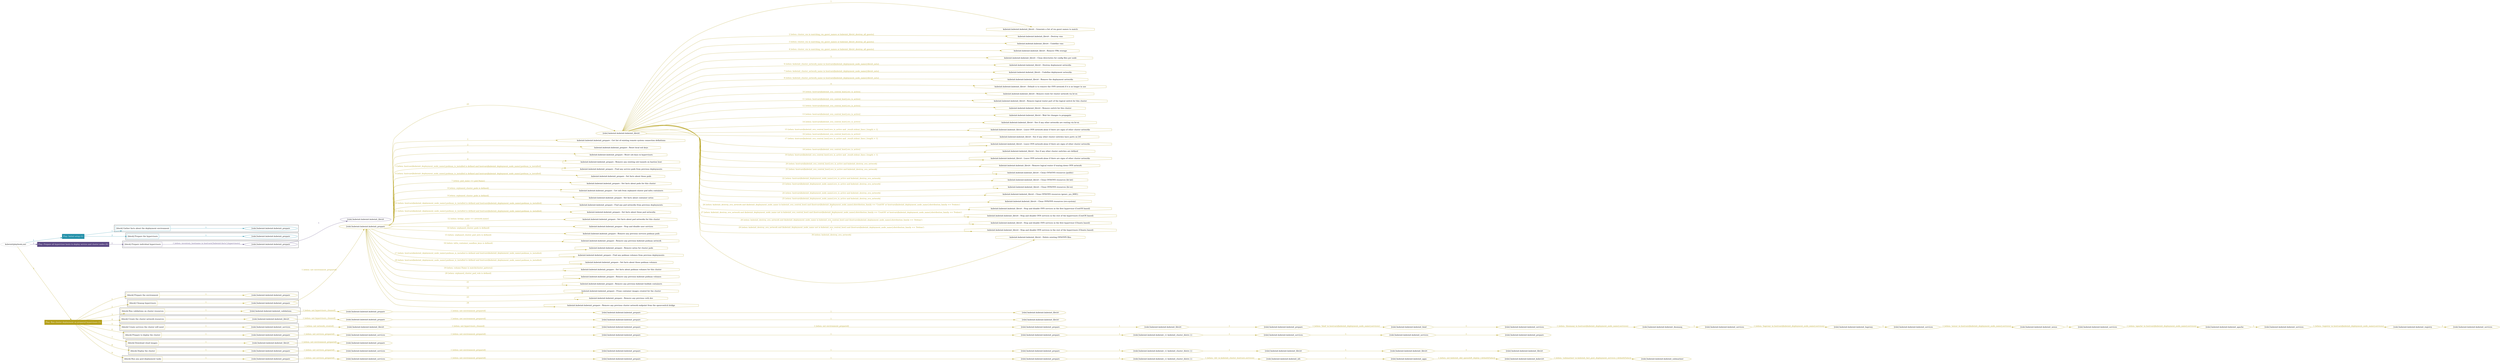 digraph {
	graph [concentrate=true ordering=in rankdir=LR ratio=fill]
	edge [esep=5 sep=10]
	"kubeinit/playbook.yml" [id=root_node style=dotted]
	play_d68db61a [label="Play: Initial setup (1)" color="#2390a9" fontcolor="#ffffff" id=play_d68db61a shape=box style=filled tooltip=localhost]
	"kubeinit/playbook.yml" -> play_d68db61a [label="1 " color="#2390a9" fontcolor="#2390a9" id=edge_2e336acb labeltooltip="1 " tooltip="1 "]
	subgraph "kubeinit.kubeinit.kubeinit_prepare" {
		role_321624f4 [label="[role] kubeinit.kubeinit.kubeinit_prepare" color="#2390a9" id=role_321624f4 tooltip="kubeinit.kubeinit.kubeinit_prepare"]
	}
	subgraph "kubeinit.kubeinit.kubeinit_prepare" {
		role_9898e060 [label="[role] kubeinit.kubeinit.kubeinit_prepare" color="#2390a9" id=role_9898e060 tooltip="kubeinit.kubeinit.kubeinit_prepare"]
	}
	subgraph "Play: Initial setup (1)" {
		play_d68db61a -> block_53efd43f [label=1 color="#2390a9" fontcolor="#2390a9" id=edge_6eb55f58 labeltooltip=1 tooltip=1]
		subgraph cluster_block_53efd43f {
			block_53efd43f [label="[block] Gather facts about the deployment environment" color="#2390a9" id=block_53efd43f labeltooltip="Gather facts about the deployment environment" shape=box tooltip="Gather facts about the deployment environment"]
			block_53efd43f -> role_321624f4 [label="1 " color="#2390a9" fontcolor="#2390a9" id=edge_c99ec364 labeltooltip="1 " tooltip="1 "]
		}
		play_d68db61a -> block_688e2dd6 [label=2 color="#2390a9" fontcolor="#2390a9" id=edge_7a5061d3 labeltooltip=2 tooltip=2]
		subgraph cluster_block_688e2dd6 {
			block_688e2dd6 [label="[block] Prepare the hypervisors" color="#2390a9" id=block_688e2dd6 labeltooltip="Prepare the hypervisors" shape=box tooltip="Prepare the hypervisors"]
			block_688e2dd6 -> role_9898e060 [label="1 " color="#2390a9" fontcolor="#2390a9" id=edge_c1f95cab labeltooltip="1 " tooltip="1 "]
		}
	}
	play_52fc227b [label="Play: Prepare all hypervisor hosts to deploy service and cluster nodes (0)" color="#5b4884" fontcolor="#ffffff" id=play_52fc227b shape=box style=filled tooltip="Play: Prepare all hypervisor hosts to deploy service and cluster nodes (0)"]
	"kubeinit/playbook.yml" -> play_52fc227b [label="2 " color="#5b4884" fontcolor="#5b4884" id=edge_af256c39 labeltooltip="2 " tooltip="2 "]
	subgraph "kubeinit.kubeinit.kubeinit_libvirt" {
		role_0a663345 [label="[role] kubeinit.kubeinit.kubeinit_libvirt" color="#5b4884" id=role_0a663345 tooltip="kubeinit.kubeinit.kubeinit_libvirt"]
	}
	subgraph "kubeinit.kubeinit.kubeinit_prepare" {
		role_90568440 [label="[role] kubeinit.kubeinit.kubeinit_prepare" color="#5b4884" id=role_90568440 tooltip="kubeinit.kubeinit.kubeinit_prepare"]
		role_90568440 -> role_0a663345 [label="1 " color="#5b4884" fontcolor="#5b4884" id=edge_1be6e128 labeltooltip="1 " tooltip="1 "]
	}
	subgraph "Play: Prepare all hypervisor hosts to deploy service and cluster nodes (0)" {
		play_52fc227b -> block_69c96542 [label=1 color="#5b4884" fontcolor="#5b4884" id=edge_aab6492f labeltooltip=1 tooltip=1]
		subgraph cluster_block_69c96542 {
			block_69c96542 [label="[block] Prepare individual hypervisors" color="#5b4884" id=block_69c96542 labeltooltip="Prepare individual hypervisors" shape=box tooltip="Prepare individual hypervisors"]
			block_69c96542 -> role_90568440 [label="1 [when: inventory_hostname in hostvars['kubeinit-facts'].hypervisors]" color="#5b4884" fontcolor="#5b4884" id=edge_2e18ae1d labeltooltip="1 [when: inventory_hostname in hostvars['kubeinit-facts'].hypervisors]" tooltip="1 [when: inventory_hostname in hostvars['kubeinit-facts'].hypervisors]"]
		}
	}
	play_c78a6dbc [label="Play: Run cluster deployment on prepared hypervisors (1)" color="#b49f18" fontcolor="#ffffff" id=play_c78a6dbc shape=box style=filled tooltip=localhost]
	"kubeinit/playbook.yml" -> play_c78a6dbc [label="3 " color="#b49f18" fontcolor="#b49f18" id=edge_948e83bc labeltooltip="3 " tooltip="3 "]
	subgraph "kubeinit.kubeinit.kubeinit_prepare" {
		role_90160c88 [label="[role] kubeinit.kubeinit.kubeinit_prepare" color="#b49f18" id=role_90160c88 tooltip="kubeinit.kubeinit.kubeinit_prepare"]
	}
	subgraph "kubeinit.kubeinit.kubeinit_libvirt" {
		role_52da4a21 [label="[role] kubeinit.kubeinit.kubeinit_libvirt" color="#b49f18" id=role_52da4a21 tooltip="kubeinit.kubeinit.kubeinit_libvirt"]
		task_1ef9dc35 [label="kubeinit.kubeinit.kubeinit_libvirt : Generate a list of vm guest names to match" color="#b49f18" id=task_1ef9dc35 shape=octagon tooltip="kubeinit.kubeinit.kubeinit_libvirt : Generate a list of vm guest names to match"]
		role_52da4a21 -> task_1ef9dc35 [label="1 " color="#b49f18" fontcolor="#b49f18" id=edge_6b31a14f labeltooltip="1 " tooltip="1 "]
		task_3cc785cf [label="kubeinit.kubeinit.kubeinit_libvirt : Destroy vms" color="#b49f18" id=task_3cc785cf shape=octagon tooltip="kubeinit.kubeinit.kubeinit_libvirt : Destroy vms"]
		role_52da4a21 -> task_3cc785cf [label="2 [when: cluster_vm in matching_vm_guest_names or kubeinit_libvirt_destroy_all_guests]" color="#b49f18" fontcolor="#b49f18" id=edge_fda446d6 labeltooltip="2 [when: cluster_vm in matching_vm_guest_names or kubeinit_libvirt_destroy_all_guests]" tooltip="2 [when: cluster_vm in matching_vm_guest_names or kubeinit_libvirt_destroy_all_guests]"]
		task_8375c604 [label="kubeinit.kubeinit.kubeinit_libvirt : Undefine vms" color="#b49f18" id=task_8375c604 shape=octagon tooltip="kubeinit.kubeinit.kubeinit_libvirt : Undefine vms"]
		role_52da4a21 -> task_8375c604 [label="3 [when: cluster_vm in matching_vm_guest_names or kubeinit_libvirt_destroy_all_guests]" color="#b49f18" fontcolor="#b49f18" id=edge_6f83c1b8 labeltooltip="3 [when: cluster_vm in matching_vm_guest_names or kubeinit_libvirt_destroy_all_guests]" tooltip="3 [when: cluster_vm in matching_vm_guest_names or kubeinit_libvirt_destroy_all_guests]"]
		task_16740a22 [label="kubeinit.kubeinit.kubeinit_libvirt : Remove VMs storage" color="#b49f18" id=task_16740a22 shape=octagon tooltip="kubeinit.kubeinit.kubeinit_libvirt : Remove VMs storage"]
		role_52da4a21 -> task_16740a22 [label="4 [when: cluster_vm in matching_vm_guest_names or kubeinit_libvirt_destroy_all_guests]" color="#b49f18" fontcolor="#b49f18" id=edge_3108ac6a labeltooltip="4 [when: cluster_vm in matching_vm_guest_names or kubeinit_libvirt_destroy_all_guests]" tooltip="4 [when: cluster_vm in matching_vm_guest_names or kubeinit_libvirt_destroy_all_guests]"]
		task_4fb7071f [label="kubeinit.kubeinit.kubeinit_libvirt : Clean directories for config files per node" color="#b49f18" id=task_4fb7071f shape=octagon tooltip="kubeinit.kubeinit.kubeinit_libvirt : Clean directories for config files per node"]
		role_52da4a21 -> task_4fb7071f [label="5 " color="#b49f18" fontcolor="#b49f18" id=edge_7f2a2cd5 labeltooltip="5 " tooltip="5 "]
		task_09115789 [label="kubeinit.kubeinit.kubeinit_libvirt : Destroy deployment networks" color="#b49f18" id=task_09115789 shape=octagon tooltip="kubeinit.kubeinit.kubeinit_libvirt : Destroy deployment networks"]
		role_52da4a21 -> task_09115789 [label="6 [when: kubeinit_cluster_network_name in hostvars[kubeinit_deployment_node_name].libvirt_nets]" color="#b49f18" fontcolor="#b49f18" id=edge_ababa8c4 labeltooltip="6 [when: kubeinit_cluster_network_name in hostvars[kubeinit_deployment_node_name].libvirt_nets]" tooltip="6 [when: kubeinit_cluster_network_name in hostvars[kubeinit_deployment_node_name].libvirt_nets]"]
		task_48e030b1 [label="kubeinit.kubeinit.kubeinit_libvirt : Undefine deployment networks" color="#b49f18" id=task_48e030b1 shape=octagon tooltip="kubeinit.kubeinit.kubeinit_libvirt : Undefine deployment networks"]
		role_52da4a21 -> task_48e030b1 [label="7 [when: kubeinit_cluster_network_name in hostvars[kubeinit_deployment_node_name].libvirt_nets]" color="#b49f18" fontcolor="#b49f18" id=edge_ddcbb426 labeltooltip="7 [when: kubeinit_cluster_network_name in hostvars[kubeinit_deployment_node_name].libvirt_nets]" tooltip="7 [when: kubeinit_cluster_network_name in hostvars[kubeinit_deployment_node_name].libvirt_nets]"]
		task_546ff493 [label="kubeinit.kubeinit.kubeinit_libvirt : Remove the deployment networks" color="#b49f18" id=task_546ff493 shape=octagon tooltip="kubeinit.kubeinit.kubeinit_libvirt : Remove the deployment networks"]
		role_52da4a21 -> task_546ff493 [label="8 [when: kubeinit_cluster_network_name in hostvars[kubeinit_deployment_node_name].libvirt_nets]" color="#b49f18" fontcolor="#b49f18" id=edge_9d2328fd labeltooltip="8 [when: kubeinit_cluster_network_name in hostvars[kubeinit_deployment_node_name].libvirt_nets]" tooltip="8 [when: kubeinit_cluster_network_name in hostvars[kubeinit_deployment_node_name].libvirt_nets]"]
		task_3a87053a [label="kubeinit.kubeinit.kubeinit_libvirt : Default is to remove the OVN network if it is no longer in use" color="#b49f18" id=task_3a87053a shape=octagon tooltip="kubeinit.kubeinit.kubeinit_libvirt : Default is to remove the OVN network if it is no longer in use"]
		role_52da4a21 -> task_3a87053a [label="9 " color="#b49f18" fontcolor="#b49f18" id=edge_b7be7efd labeltooltip="9 " tooltip="9 "]
		task_3d9fa360 [label="kubeinit.kubeinit.kubeinit_libvirt : Remove route for cluster network via br-ex" color="#b49f18" id=task_3d9fa360 shape=octagon tooltip="kubeinit.kubeinit.kubeinit_libvirt : Remove route for cluster network via br-ex"]
		role_52da4a21 -> task_3d9fa360 [label="10 [when: hostvars[kubeinit_ovn_central_host].ovs_is_active]" color="#b49f18" fontcolor="#b49f18" id=edge_b509fa6b labeltooltip="10 [when: hostvars[kubeinit_ovn_central_host].ovs_is_active]" tooltip="10 [when: hostvars[kubeinit_ovn_central_host].ovs_is_active]"]
		task_550ca1e0 [label="kubeinit.kubeinit.kubeinit_libvirt : Remove logical router port of the logical switch for this cluster" color="#b49f18" id=task_550ca1e0 shape=octagon tooltip="kubeinit.kubeinit.kubeinit_libvirt : Remove logical router port of the logical switch for this cluster"]
		role_52da4a21 -> task_550ca1e0 [label="11 [when: hostvars[kubeinit_ovn_central_host].ovs_is_active]" color="#b49f18" fontcolor="#b49f18" id=edge_0e1339f0 labeltooltip="11 [when: hostvars[kubeinit_ovn_central_host].ovs_is_active]" tooltip="11 [when: hostvars[kubeinit_ovn_central_host].ovs_is_active]"]
		task_beb94544 [label="kubeinit.kubeinit.kubeinit_libvirt : Remove switch for this cluster" color="#b49f18" id=task_beb94544 shape=octagon tooltip="kubeinit.kubeinit.kubeinit_libvirt : Remove switch for this cluster"]
		role_52da4a21 -> task_beb94544 [label="12 [when: hostvars[kubeinit_ovn_central_host].ovs_is_active]" color="#b49f18" fontcolor="#b49f18" id=edge_1f084c2f labeltooltip="12 [when: hostvars[kubeinit_ovn_central_host].ovs_is_active]" tooltip="12 [when: hostvars[kubeinit_ovn_central_host].ovs_is_active]"]
		task_68b6abf9 [label="kubeinit.kubeinit.kubeinit_libvirt : Wait for changes to propagate" color="#b49f18" id=task_68b6abf9 shape=octagon tooltip="kubeinit.kubeinit.kubeinit_libvirt : Wait for changes to propagate"]
		role_52da4a21 -> task_68b6abf9 [label="13 [when: hostvars[kubeinit_ovn_central_host].ovs_is_active]" color="#b49f18" fontcolor="#b49f18" id=edge_8e289dab labeltooltip="13 [when: hostvars[kubeinit_ovn_central_host].ovs_is_active]" tooltip="13 [when: hostvars[kubeinit_ovn_central_host].ovs_is_active]"]
		task_86ac06bb [label="kubeinit.kubeinit.kubeinit_libvirt : See if any other networks are routing via br-ex" color="#b49f18" id=task_86ac06bb shape=octagon tooltip="kubeinit.kubeinit.kubeinit_libvirt : See if any other networks are routing via br-ex"]
		role_52da4a21 -> task_86ac06bb [label="14 [when: hostvars[kubeinit_ovn_central_host].ovs_is_active]" color="#b49f18" fontcolor="#b49f18" id=edge_274c2583 labeltooltip="14 [when: hostvars[kubeinit_ovn_central_host].ovs_is_active]" tooltip="14 [when: hostvars[kubeinit_ovn_central_host].ovs_is_active]"]
		task_402b83bd [label="kubeinit.kubeinit.kubeinit_libvirt : Leave OVN network alone if there are signs of other cluster networks" color="#b49f18" id=task_402b83bd shape=octagon tooltip="kubeinit.kubeinit.kubeinit_libvirt : Leave OVN network alone if there are signs of other cluster networks"]
		role_52da4a21 -> task_402b83bd [label="15 [when: hostvars[kubeinit_ovn_central_host].ovs_is_active and _result.stdout_lines | length > 1]" color="#b49f18" fontcolor="#b49f18" id=edge_b0807ae6 labeltooltip="15 [when: hostvars[kubeinit_ovn_central_host].ovs_is_active and _result.stdout_lines | length > 1]" tooltip="15 [when: hostvars[kubeinit_ovn_central_host].ovs_is_active and _result.stdout_lines | length > 1]"]
		task_9594ce23 [label="kubeinit.kubeinit.kubeinit_libvirt : See if any other cluster switches have ports on lr0" color="#b49f18" id=task_9594ce23 shape=octagon tooltip="kubeinit.kubeinit.kubeinit_libvirt : See if any other cluster switches have ports on lr0"]
		role_52da4a21 -> task_9594ce23 [label="16 [when: hostvars[kubeinit_ovn_central_host].ovs_is_active]" color="#b49f18" fontcolor="#b49f18" id=edge_a3318b10 labeltooltip="16 [when: hostvars[kubeinit_ovn_central_host].ovs_is_active]" tooltip="16 [when: hostvars[kubeinit_ovn_central_host].ovs_is_active]"]
		task_37155bfd [label="kubeinit.kubeinit.kubeinit_libvirt : Leave OVN network alone if there are signs of other cluster networks" color="#b49f18" id=task_37155bfd shape=octagon tooltip="kubeinit.kubeinit.kubeinit_libvirt : Leave OVN network alone if there are signs of other cluster networks"]
		role_52da4a21 -> task_37155bfd [label="17 [when: hostvars[kubeinit_ovn_central_host].ovs_is_active and _result.stdout_lines | length > 1]" color="#b49f18" fontcolor="#b49f18" id=edge_533e0df0 labeltooltip="17 [when: hostvars[kubeinit_ovn_central_host].ovs_is_active and _result.stdout_lines | length > 1]" tooltip="17 [when: hostvars[kubeinit_ovn_central_host].ovs_is_active and _result.stdout_lines | length > 1]"]
		task_5ccd9558 [label="kubeinit.kubeinit.kubeinit_libvirt : See if any other cluster switches are defined" color="#b49f18" id=task_5ccd9558 shape=octagon tooltip="kubeinit.kubeinit.kubeinit_libvirt : See if any other cluster switches are defined"]
		role_52da4a21 -> task_5ccd9558 [label="18 [when: hostvars[kubeinit_ovn_central_host].ovs_is_active]" color="#b49f18" fontcolor="#b49f18" id=edge_dc073640 labeltooltip="18 [when: hostvars[kubeinit_ovn_central_host].ovs_is_active]" tooltip="18 [when: hostvars[kubeinit_ovn_central_host].ovs_is_active]"]
		task_a51394d3 [label="kubeinit.kubeinit.kubeinit_libvirt : Leave OVN network alone if there are signs of other cluster networks" color="#b49f18" id=task_a51394d3 shape=octagon tooltip="kubeinit.kubeinit.kubeinit_libvirt : Leave OVN network alone if there are signs of other cluster networks"]
		role_52da4a21 -> task_a51394d3 [label="19 [when: hostvars[kubeinit_ovn_central_host].ovs_is_active and _result.stdout_lines | length > 1]" color="#b49f18" fontcolor="#b49f18" id=edge_5005a19c labeltooltip="19 [when: hostvars[kubeinit_ovn_central_host].ovs_is_active and _result.stdout_lines | length > 1]" tooltip="19 [when: hostvars[kubeinit_ovn_central_host].ovs_is_active and _result.stdout_lines | length > 1]"]
		task_6db73d9a [label="kubeinit.kubeinit.kubeinit_libvirt : Remove logical router if tearing down OVN network" color="#b49f18" id=task_6db73d9a shape=octagon tooltip="kubeinit.kubeinit.kubeinit_libvirt : Remove logical router if tearing down OVN network"]
		role_52da4a21 -> task_6db73d9a [label="20 [when: hostvars[kubeinit_ovn_central_host].ovs_is_active and kubeinit_destroy_ovn_network]" color="#b49f18" fontcolor="#b49f18" id=edge_33802d76 labeltooltip="20 [when: hostvars[kubeinit_ovn_central_host].ovs_is_active and kubeinit_destroy_ovn_network]" tooltip="20 [when: hostvars[kubeinit_ovn_central_host].ovs_is_active and kubeinit_destroy_ovn_network]"]
		task_989a3ced [label="kubeinit.kubeinit.kubeinit_libvirt : Clean OVN/OVS resources (public)" color="#b49f18" id=task_989a3ced shape=octagon tooltip="kubeinit.kubeinit.kubeinit_libvirt : Clean OVN/OVS resources (public)"]
		role_52da4a21 -> task_989a3ced [label="21 [when: hostvars[kubeinit_ovn_central_host].ovs_is_active and kubeinit_destroy_ovn_network]" color="#b49f18" fontcolor="#b49f18" id=edge_9f45f03c labeltooltip="21 [when: hostvars[kubeinit_ovn_central_host].ovs_is_active and kubeinit_destroy_ovn_network]" tooltip="21 [when: hostvars[kubeinit_ovn_central_host].ovs_is_active and kubeinit_destroy_ovn_network]"]
		task_f38e0599 [label="kubeinit.kubeinit.kubeinit_libvirt : Clean OVN/OVS resources (br-int)" color="#b49f18" id=task_f38e0599 shape=octagon tooltip="kubeinit.kubeinit.kubeinit_libvirt : Clean OVN/OVS resources (br-int)"]
		role_52da4a21 -> task_f38e0599 [label="22 [when: hostvars[kubeinit_deployment_node_name].ovs_is_active and kubeinit_destroy_ovn_network]" color="#b49f18" fontcolor="#b49f18" id=edge_f5988868 labeltooltip="22 [when: hostvars[kubeinit_deployment_node_name].ovs_is_active and kubeinit_destroy_ovn_network]" tooltip="22 [when: hostvars[kubeinit_deployment_node_name].ovs_is_active and kubeinit_destroy_ovn_network]"]
		task_8384ab82 [label="kubeinit.kubeinit.kubeinit_libvirt : Clean OVN/OVS resources (br-ex)" color="#b49f18" id=task_8384ab82 shape=octagon tooltip="kubeinit.kubeinit.kubeinit_libvirt : Clean OVN/OVS resources (br-ex)"]
		role_52da4a21 -> task_8384ab82 [label="23 [when: hostvars[kubeinit_deployment_node_name].ovs_is_active and kubeinit_destroy_ovn_network]" color="#b49f18" fontcolor="#b49f18" id=edge_9561a7e8 labeltooltip="23 [when: hostvars[kubeinit_deployment_node_name].ovs_is_active and kubeinit_destroy_ovn_network]" tooltip="23 [when: hostvars[kubeinit_deployment_node_name].ovs_is_active and kubeinit_destroy_ovn_network]"]
		task_73a73987 [label="kubeinit.kubeinit.kubeinit_libvirt : Clean OVN/OVS resources (genev_sys_6081)" color="#b49f18" id=task_73a73987 shape=octagon tooltip="kubeinit.kubeinit.kubeinit_libvirt : Clean OVN/OVS resources (genev_sys_6081)"]
		role_52da4a21 -> task_73a73987 [label="24 [when: hostvars[kubeinit_deployment_node_name].ovs_is_active and kubeinit_destroy_ovn_network]" color="#b49f18" fontcolor="#b49f18" id=edge_e90336a8 labeltooltip="24 [when: hostvars[kubeinit_deployment_node_name].ovs_is_active and kubeinit_destroy_ovn_network]" tooltip="24 [when: hostvars[kubeinit_deployment_node_name].ovs_is_active and kubeinit_destroy_ovn_network]"]
		task_ca81fd41 [label="kubeinit.kubeinit.kubeinit_libvirt : Clean OVN/OVS resources (ovs-system)" color="#b49f18" id=task_ca81fd41 shape=octagon tooltip="kubeinit.kubeinit.kubeinit_libvirt : Clean OVN/OVS resources (ovs-system)"]
		role_52da4a21 -> task_ca81fd41 [label="25 [when: hostvars[kubeinit_deployment_node_name].ovs_is_active and kubeinit_destroy_ovn_network]" color="#b49f18" fontcolor="#b49f18" id=edge_40947e93 labeltooltip="25 [when: hostvars[kubeinit_deployment_node_name].ovs_is_active and kubeinit_destroy_ovn_network]" tooltip="25 [when: hostvars[kubeinit_deployment_node_name].ovs_is_active and kubeinit_destroy_ovn_network]"]
		task_d647bd27 [label="kubeinit.kubeinit.kubeinit_libvirt : Stop and disable OVN services in the first hypervisor (CentOS based)" color="#b49f18" id=task_d647bd27 shape=octagon tooltip="kubeinit.kubeinit.kubeinit_libvirt : Stop and disable OVN services in the first hypervisor (CentOS based)"]
		role_52da4a21 -> task_d647bd27 [label="26 [when: kubeinit_destroy_ovn_network and (kubeinit_deployment_node_name in kubeinit_ovn_central_host) and (hostvars[kubeinit_deployment_node_name].distribution_family == 'CentOS' or hostvars[kubeinit_deployment_node_name].distribution_family == 'Fedora')
]" color="#b49f18" fontcolor="#b49f18" id=edge_2618cd4d labeltooltip="26 [when: kubeinit_destroy_ovn_network and (kubeinit_deployment_node_name in kubeinit_ovn_central_host) and (hostvars[kubeinit_deployment_node_name].distribution_family == 'CentOS' or hostvars[kubeinit_deployment_node_name].distribution_family == 'Fedora')
]" tooltip="26 [when: kubeinit_destroy_ovn_network and (kubeinit_deployment_node_name in kubeinit_ovn_central_host) and (hostvars[kubeinit_deployment_node_name].distribution_family == 'CentOS' or hostvars[kubeinit_deployment_node_name].distribution_family == 'Fedora')
]"]
		task_b90e2698 [label="kubeinit.kubeinit.kubeinit_libvirt : Stop and disable OVN services in the rest of the hypervisors (CentOS based)" color="#b49f18" id=task_b90e2698 shape=octagon tooltip="kubeinit.kubeinit.kubeinit_libvirt : Stop and disable OVN services in the rest of the hypervisors (CentOS based)"]
		role_52da4a21 -> task_b90e2698 [label="27 [when: kubeinit_destroy_ovn_network and (kubeinit_deployment_node_name not in kubeinit_ovn_central_host) and (hostvars[kubeinit_deployment_node_name].distribution_family == 'CentOS' or hostvars[kubeinit_deployment_node_name].distribution_family == 'Fedora')
]" color="#b49f18" fontcolor="#b49f18" id=edge_37fa0bcc labeltooltip="27 [when: kubeinit_destroy_ovn_network and (kubeinit_deployment_node_name not in kubeinit_ovn_central_host) and (hostvars[kubeinit_deployment_node_name].distribution_family == 'CentOS' or hostvars[kubeinit_deployment_node_name].distribution_family == 'Fedora')
]" tooltip="27 [when: kubeinit_destroy_ovn_network and (kubeinit_deployment_node_name not in kubeinit_ovn_central_host) and (hostvars[kubeinit_deployment_node_name].distribution_family == 'CentOS' or hostvars[kubeinit_deployment_node_name].distribution_family == 'Fedora')
]"]
		task_60a2be71 [label="kubeinit.kubeinit.kubeinit_libvirt : Stop and disable OVN services in the first hypervisor (Ubuntu based)" color="#b49f18" id=task_60a2be71 shape=octagon tooltip="kubeinit.kubeinit.kubeinit_libvirt : Stop and disable OVN services in the first hypervisor (Ubuntu based)"]
		role_52da4a21 -> task_60a2be71 [label="28 [when: kubeinit_destroy_ovn_network and (kubeinit_deployment_node_name in kubeinit_ovn_central_host) and (hostvars[kubeinit_deployment_node_name].distribution_family == 'Debian')
]" color="#b49f18" fontcolor="#b49f18" id=edge_20984b74 labeltooltip="28 [when: kubeinit_destroy_ovn_network and (kubeinit_deployment_node_name in kubeinit_ovn_central_host) and (hostvars[kubeinit_deployment_node_name].distribution_family == 'Debian')
]" tooltip="28 [when: kubeinit_destroy_ovn_network and (kubeinit_deployment_node_name in kubeinit_ovn_central_host) and (hostvars[kubeinit_deployment_node_name].distribution_family == 'Debian')
]"]
		task_45b1fe75 [label="kubeinit.kubeinit.kubeinit_libvirt : Stop and disable OVN services in the rest of the hypervisors (Ubuntu based)" color="#b49f18" id=task_45b1fe75 shape=octagon tooltip="kubeinit.kubeinit.kubeinit_libvirt : Stop and disable OVN services in the rest of the hypervisors (Ubuntu based)"]
		role_52da4a21 -> task_45b1fe75 [label="29 [when: kubeinit_destroy_ovn_network and (kubeinit_deployment_node_name not in kubeinit_ovn_central_host) and (hostvars[kubeinit_deployment_node_name].distribution_family == 'Debian')
]" color="#b49f18" fontcolor="#b49f18" id=edge_253a0edb labeltooltip="29 [when: kubeinit_destroy_ovn_network and (kubeinit_deployment_node_name not in kubeinit_ovn_central_host) and (hostvars[kubeinit_deployment_node_name].distribution_family == 'Debian')
]" tooltip="29 [when: kubeinit_destroy_ovn_network and (kubeinit_deployment_node_name not in kubeinit_ovn_central_host) and (hostvars[kubeinit_deployment_node_name].distribution_family == 'Debian')
]"]
		task_c06ad67c [label="kubeinit.kubeinit.kubeinit_libvirt : Delete existing OVS/OVN files" color="#b49f18" id=task_c06ad67c shape=octagon tooltip="kubeinit.kubeinit.kubeinit_libvirt : Delete existing OVS/OVN files"]
		role_52da4a21 -> task_c06ad67c [label="30 [when: kubeinit_destroy_ovn_network]" color="#b49f18" fontcolor="#b49f18" id=edge_310a5310 labeltooltip="30 [when: kubeinit_destroy_ovn_network]" tooltip="30 [when: kubeinit_destroy_ovn_network]"]
	}
	subgraph "kubeinit.kubeinit.kubeinit_prepare" {
		role_256a1034 [label="[role] kubeinit.kubeinit.kubeinit_prepare" color="#b49f18" id=role_256a1034 tooltip="kubeinit.kubeinit.kubeinit_prepare"]
		task_5e4e51a9 [label="kubeinit.kubeinit.kubeinit_prepare : Get list of existing remote system connection definitions" color="#b49f18" id=task_5e4e51a9 shape=octagon tooltip="kubeinit.kubeinit.kubeinit_prepare : Get list of existing remote system connection definitions"]
		role_256a1034 -> task_5e4e51a9 [label="1 " color="#b49f18" fontcolor="#b49f18" id=edge_da5054ea labeltooltip="1 " tooltip="1 "]
		task_4249dae8 [label="kubeinit.kubeinit.kubeinit_prepare : Reset local ssh keys" color="#b49f18" id=task_4249dae8 shape=octagon tooltip="kubeinit.kubeinit.kubeinit_prepare : Reset local ssh keys"]
		role_256a1034 -> task_4249dae8 [label="2 " color="#b49f18" fontcolor="#b49f18" id=edge_29e4be0d labeltooltip="2 " tooltip="2 "]
		task_ff82e620 [label="kubeinit.kubeinit.kubeinit_prepare : Reset ssh keys in hypervisors" color="#b49f18" id=task_ff82e620 shape=octagon tooltip="kubeinit.kubeinit.kubeinit_prepare : Reset ssh keys in hypervisors"]
		role_256a1034 -> task_ff82e620 [label="3 " color="#b49f18" fontcolor="#b49f18" id=edge_108478e8 labeltooltip="3 " tooltip="3 "]
		task_ee6ee66d [label="kubeinit.kubeinit.kubeinit_prepare : Remove any existing ssh tunnels on bastion host" color="#b49f18" id=task_ee6ee66d shape=octagon tooltip="kubeinit.kubeinit.kubeinit_prepare : Remove any existing ssh tunnels on bastion host"]
		role_256a1034 -> task_ee6ee66d [label="4 " color="#b49f18" fontcolor="#b49f18" id=edge_2c360cfd labeltooltip="4 " tooltip="4 "]
		task_85f82bef [label="kubeinit.kubeinit.kubeinit_prepare : Find any service pods from previous deployments" color="#b49f18" id=task_85f82bef shape=octagon tooltip="kubeinit.kubeinit.kubeinit_prepare : Find any service pods from previous deployments"]
		role_256a1034 -> task_85f82bef [label="5 [when: hostvars[kubeinit_deployment_node_name].podman_is_installed is defined and hostvars[kubeinit_deployment_node_name].podman_is_installed]" color="#b49f18" fontcolor="#b49f18" id=edge_7b97669e labeltooltip="5 [when: hostvars[kubeinit_deployment_node_name].podman_is_installed is defined and hostvars[kubeinit_deployment_node_name].podman_is_installed]" tooltip="5 [when: hostvars[kubeinit_deployment_node_name].podman_is_installed is defined and hostvars[kubeinit_deployment_node_name].podman_is_installed]"]
		task_660e0bf6 [label="kubeinit.kubeinit.kubeinit_prepare : Set facts about those pods" color="#b49f18" id=task_660e0bf6 shape=octagon tooltip="kubeinit.kubeinit.kubeinit_prepare : Set facts about those pods"]
		role_256a1034 -> task_660e0bf6 [label="6 [when: hostvars[kubeinit_deployment_node_name].podman_is_installed is defined and hostvars[kubeinit_deployment_node_name].podman_is_installed]" color="#b49f18" fontcolor="#b49f18" id=edge_c3a52823 labeltooltip="6 [when: hostvars[kubeinit_deployment_node_name].podman_is_installed is defined and hostvars[kubeinit_deployment_node_name].podman_is_installed]" tooltip="6 [when: hostvars[kubeinit_deployment_node_name].podman_is_installed is defined and hostvars[kubeinit_deployment_node_name].podman_is_installed]"]
		task_9db327cf [label="kubeinit.kubeinit.kubeinit_prepare : Set facts about pods for this cluster" color="#b49f18" id=task_9db327cf shape=octagon tooltip="kubeinit.kubeinit.kubeinit_prepare : Set facts about pods for this cluster"]
		role_256a1034 -> task_9db327cf [label="7 [when: pod_name == pod.Name]" color="#b49f18" fontcolor="#b49f18" id=edge_f36d4314 labeltooltip="7 [when: pod_name == pod.Name]" tooltip="7 [when: pod_name == pod.Name]"]
		task_ff5b658b [label="kubeinit.kubeinit.kubeinit_prepare : Get info from orphaned cluster pod infra containers" color="#b49f18" id=task_ff5b658b shape=octagon tooltip="kubeinit.kubeinit.kubeinit_prepare : Get info from orphaned cluster pod infra containers"]
		role_256a1034 -> task_ff5b658b [label="8 [when: orphaned_cluster_pods is defined]" color="#b49f18" fontcolor="#b49f18" id=edge_76a47436 labeltooltip="8 [when: orphaned_cluster_pods is defined]" tooltip="8 [when: orphaned_cluster_pods is defined]"]
		task_d019ef85 [label="kubeinit.kubeinit.kubeinit_prepare : Set facts about container netns" color="#b49f18" id=task_d019ef85 shape=octagon tooltip="kubeinit.kubeinit.kubeinit_prepare : Set facts about container netns"]
		role_256a1034 -> task_d019ef85 [label="9 [when: orphaned_cluster_pods is defined]" color="#b49f18" fontcolor="#b49f18" id=edge_7ab48600 labeltooltip="9 [when: orphaned_cluster_pods is defined]" tooltip="9 [when: orphaned_cluster_pods is defined]"]
		task_5a7691aa [label="kubeinit.kubeinit.kubeinit_prepare : Find any pod networks from previous deployments" color="#b49f18" id=task_5a7691aa shape=octagon tooltip="kubeinit.kubeinit.kubeinit_prepare : Find any pod networks from previous deployments"]
		role_256a1034 -> task_5a7691aa [label="10 [when: hostvars[kubeinit_deployment_node_name].podman_is_installed is defined and hostvars[kubeinit_deployment_node_name].podman_is_installed]" color="#b49f18" fontcolor="#b49f18" id=edge_9bedc778 labeltooltip="10 [when: hostvars[kubeinit_deployment_node_name].podman_is_installed is defined and hostvars[kubeinit_deployment_node_name].podman_is_installed]" tooltip="10 [when: hostvars[kubeinit_deployment_node_name].podman_is_installed is defined and hostvars[kubeinit_deployment_node_name].podman_is_installed]"]
		task_05f69902 [label="kubeinit.kubeinit.kubeinit_prepare : Set facts about those pod networks" color="#b49f18" id=task_05f69902 shape=octagon tooltip="kubeinit.kubeinit.kubeinit_prepare : Set facts about those pod networks"]
		role_256a1034 -> task_05f69902 [label="11 [when: hostvars[kubeinit_deployment_node_name].podman_is_installed is defined and hostvars[kubeinit_deployment_node_name].podman_is_installed]" color="#b49f18" fontcolor="#b49f18" id=edge_09436e6c labeltooltip="11 [when: hostvars[kubeinit_deployment_node_name].podman_is_installed is defined and hostvars[kubeinit_deployment_node_name].podman_is_installed]" tooltip="11 [when: hostvars[kubeinit_deployment_node_name].podman_is_installed is defined and hostvars[kubeinit_deployment_node_name].podman_is_installed]"]
		task_ea7ef612 [label="kubeinit.kubeinit.kubeinit_prepare : Set facts about pod networks for this cluster" color="#b49f18" id=task_ea7ef612 shape=octagon tooltip="kubeinit.kubeinit.kubeinit_prepare : Set facts about pod networks for this cluster"]
		role_256a1034 -> task_ea7ef612 [label="12 [when: bridge_name == network.name]" color="#b49f18" fontcolor="#b49f18" id=edge_208017cd labeltooltip="12 [when: bridge_name == network.name]" tooltip="12 [when: bridge_name == network.name]"]
		task_420eddec [label="kubeinit.kubeinit.kubeinit_prepare : Stop and disable user services" color="#b49f18" id=task_420eddec shape=octagon tooltip="kubeinit.kubeinit.kubeinit_prepare : Stop and disable user services"]
		role_256a1034 -> task_420eddec [label="13 " color="#b49f18" fontcolor="#b49f18" id=edge_88c38759 labeltooltip="13 " tooltip="13 "]
		task_a02ed573 [label="kubeinit.kubeinit.kubeinit_prepare : Remove any previous services podman pods" color="#b49f18" id=task_a02ed573 shape=octagon tooltip="kubeinit.kubeinit.kubeinit_prepare : Remove any previous services podman pods"]
		role_256a1034 -> task_a02ed573 [label="14 [when: orphaned_cluster_pods is defined]" color="#b49f18" fontcolor="#b49f18" id=edge_3d1aabb7 labeltooltip="14 [when: orphaned_cluster_pods is defined]" tooltip="14 [when: orphaned_cluster_pods is defined]"]
		task_3a93623d [label="kubeinit.kubeinit.kubeinit_prepare : Remove any previous kubeinit podman network" color="#b49f18" id=task_3a93623d shape=octagon tooltip="kubeinit.kubeinit.kubeinit_prepare : Remove any previous kubeinit podman network"]
		role_256a1034 -> task_3a93623d [label="15 [when: orphaned_cluster_pod_nets is defined]" color="#b49f18" fontcolor="#b49f18" id=edge_23f545bf labeltooltip="15 [when: orphaned_cluster_pod_nets is defined]" tooltip="15 [when: orphaned_cluster_pod_nets is defined]"]
		task_12716868 [label="kubeinit.kubeinit.kubeinit_prepare : Remove netns for cluster pods" color="#b49f18" id=task_12716868 shape=octagon tooltip="kubeinit.kubeinit.kubeinit_prepare : Remove netns for cluster pods"]
		role_256a1034 -> task_12716868 [label="16 [when: infra_container_sandbox_keys is defined]" color="#b49f18" fontcolor="#b49f18" id=edge_afbc67b7 labeltooltip="16 [when: infra_container_sandbox_keys is defined]" tooltip="16 [when: infra_container_sandbox_keys is defined]"]
		task_b36f8546 [label="kubeinit.kubeinit.kubeinit_prepare : Find any podman volumes from previous deployments" color="#b49f18" id=task_b36f8546 shape=octagon tooltip="kubeinit.kubeinit.kubeinit_prepare : Find any podman volumes from previous deployments"]
		role_256a1034 -> task_b36f8546 [label="17 [when: hostvars[kubeinit_deployment_node_name].podman_is_installed is defined and hostvars[kubeinit_deployment_node_name].podman_is_installed]" color="#b49f18" fontcolor="#b49f18" id=edge_b4b263c1 labeltooltip="17 [when: hostvars[kubeinit_deployment_node_name].podman_is_installed is defined and hostvars[kubeinit_deployment_node_name].podman_is_installed]" tooltip="17 [when: hostvars[kubeinit_deployment_node_name].podman_is_installed is defined and hostvars[kubeinit_deployment_node_name].podman_is_installed]"]
		task_c9c95016 [label="kubeinit.kubeinit.kubeinit_prepare : Set facts about those podman volumes" color="#b49f18" id=task_c9c95016 shape=octagon tooltip="kubeinit.kubeinit.kubeinit_prepare : Set facts about those podman volumes"]
		role_256a1034 -> task_c9c95016 [label="18 [when: hostvars[kubeinit_deployment_node_name].podman_is_installed is defined and hostvars[kubeinit_deployment_node_name].podman_is_installed]" color="#b49f18" fontcolor="#b49f18" id=edge_404feb79 labeltooltip="18 [when: hostvars[kubeinit_deployment_node_name].podman_is_installed is defined and hostvars[kubeinit_deployment_node_name].podman_is_installed]" tooltip="18 [when: hostvars[kubeinit_deployment_node_name].podman_is_installed is defined and hostvars[kubeinit_deployment_node_name].podman_is_installed]"]
		task_c07a0a0c [label="kubeinit.kubeinit.kubeinit_prepare : Set facts about podman volumes for this cluster" color="#b49f18" id=task_c07a0a0c shape=octagon tooltip="kubeinit.kubeinit.kubeinit_prepare : Set facts about podman volumes for this cluster"]
		role_256a1034 -> task_c07a0a0c [label="19 [when: volume.Name is match(cluster_pattern)]" color="#b49f18" fontcolor="#b49f18" id=edge_cf4b5fbe labeltooltip="19 [when: volume.Name is match(cluster_pattern)]" tooltip="19 [when: volume.Name is match(cluster_pattern)]"]
		task_54ec8daf [label="kubeinit.kubeinit.kubeinit_prepare : Remove any previous kubeinit podman volumes" color="#b49f18" id=task_54ec8daf shape=octagon tooltip="kubeinit.kubeinit.kubeinit_prepare : Remove any previous kubeinit podman volumes"]
		role_256a1034 -> task_54ec8daf [label="20 [when: orphaned_cluster_pod_vols is defined]" color="#b49f18" fontcolor="#b49f18" id=edge_3c4605cc labeltooltip="20 [when: orphaned_cluster_pod_vols is defined]" tooltip="20 [when: orphaned_cluster_pod_vols is defined]"]
		task_e91c7a11 [label="kubeinit.kubeinit.kubeinit_prepare : Remove any previous kubeinit buildah containers" color="#b49f18" id=task_e91c7a11 shape=octagon tooltip="kubeinit.kubeinit.kubeinit_prepare : Remove any previous kubeinit buildah containers"]
		role_256a1034 -> task_e91c7a11 [label="21 " color="#b49f18" fontcolor="#b49f18" id=edge_438d5c0e labeltooltip="21 " tooltip="21 "]
		task_043b759c [label="kubeinit.kubeinit.kubeinit_prepare : Prune container images created for the cluster" color="#b49f18" id=task_043b759c shape=octagon tooltip="kubeinit.kubeinit.kubeinit_prepare : Prune container images created for the cluster"]
		role_256a1034 -> task_043b759c [label="22 " color="#b49f18" fontcolor="#b49f18" id=edge_77a78ce2 labeltooltip="22 " tooltip="22 "]
		task_499e5763 [label="kubeinit.kubeinit.kubeinit_prepare : Remove any previous veth dev" color="#b49f18" id=task_499e5763 shape=octagon tooltip="kubeinit.kubeinit.kubeinit_prepare : Remove any previous veth dev"]
		role_256a1034 -> task_499e5763 [label="23 " color="#b49f18" fontcolor="#b49f18" id=edge_30f430d1 labeltooltip="23 " tooltip="23 "]
		task_db79fc99 [label="kubeinit.kubeinit.kubeinit_prepare : Remove any previous cluster network endpoint from the openvswitch bridge" color="#b49f18" id=task_db79fc99 shape=octagon tooltip="kubeinit.kubeinit.kubeinit_prepare : Remove any previous cluster network endpoint from the openvswitch bridge"]
		role_256a1034 -> task_db79fc99 [label="24 " color="#b49f18" fontcolor="#b49f18" id=edge_2d4941ed labeltooltip="24 " tooltip="24 "]
		role_256a1034 -> role_52da4a21 [label="25 " color="#b49f18" fontcolor="#b49f18" id=edge_4072d3d1 labeltooltip="25 " tooltip="25 "]
	}
	subgraph "kubeinit.kubeinit.kubeinit_prepare" {
		role_b7f56945 [label="[role] kubeinit.kubeinit.kubeinit_prepare" color="#b49f18" id=role_b7f56945 tooltip="kubeinit.kubeinit.kubeinit_prepare"]
		role_b7f56945 -> role_256a1034 [label="1 [when: not environment_prepared]" color="#b49f18" fontcolor="#b49f18" id=edge_ea46d9f3 labeltooltip="1 [when: not environment_prepared]" tooltip="1 [when: not environment_prepared]"]
	}
	subgraph "kubeinit.kubeinit.kubeinit_libvirt" {
		role_d68dc6ac [label="[role] kubeinit.kubeinit.kubeinit_libvirt" color="#b49f18" id=role_d68dc6ac tooltip="kubeinit.kubeinit.kubeinit_libvirt"]
	}
	subgraph "kubeinit.kubeinit.kubeinit_prepare" {
		role_8f9206e6 [label="[role] kubeinit.kubeinit.kubeinit_prepare" color="#b49f18" id=role_8f9206e6 tooltip="kubeinit.kubeinit.kubeinit_prepare"]
		role_8f9206e6 -> role_d68dc6ac [label="1 " color="#b49f18" fontcolor="#b49f18" id=edge_b73b065e labeltooltip="1 " tooltip="1 "]
	}
	subgraph "kubeinit.kubeinit.kubeinit_prepare" {
		role_7abc14ce [label="[role] kubeinit.kubeinit.kubeinit_prepare" color="#b49f18" id=role_7abc14ce tooltip="kubeinit.kubeinit.kubeinit_prepare"]
		role_7abc14ce -> role_8f9206e6 [label="1 [when: not environment_prepared]" color="#b49f18" fontcolor="#b49f18" id=edge_c74ea1e5 labeltooltip="1 [when: not environment_prepared]" tooltip="1 [when: not environment_prepared]"]
	}
	subgraph "kubeinit.kubeinit.kubeinit_validations" {
		role_1c021ace [label="[role] kubeinit.kubeinit.kubeinit_validations" color="#b49f18" id=role_1c021ace tooltip="kubeinit.kubeinit.kubeinit_validations"]
		role_1c021ace -> role_7abc14ce [label="1 [when: not hypervisors_cleaned]" color="#b49f18" fontcolor="#b49f18" id=edge_e8a5fa6f labeltooltip="1 [when: not hypervisors_cleaned]" tooltip="1 [when: not hypervisors_cleaned]"]
	}
	subgraph "kubeinit.kubeinit.kubeinit_libvirt" {
		role_82eeed6e [label="[role] kubeinit.kubeinit.kubeinit_libvirt" color="#b49f18" id=role_82eeed6e tooltip="kubeinit.kubeinit.kubeinit_libvirt"]
	}
	subgraph "kubeinit.kubeinit.kubeinit_prepare" {
		role_f36f42cf [label="[role] kubeinit.kubeinit.kubeinit_prepare" color="#b49f18" id=role_f36f42cf tooltip="kubeinit.kubeinit.kubeinit_prepare"]
		role_f36f42cf -> role_82eeed6e [label="1 " color="#b49f18" fontcolor="#b49f18" id=edge_cd2b6bbd labeltooltip="1 " tooltip="1 "]
	}
	subgraph "kubeinit.kubeinit.kubeinit_prepare" {
		role_20c2b6ff [label="[role] kubeinit.kubeinit.kubeinit_prepare" color="#b49f18" id=role_20c2b6ff tooltip="kubeinit.kubeinit.kubeinit_prepare"]
		role_20c2b6ff -> role_f36f42cf [label="1 [when: not environment_prepared]" color="#b49f18" fontcolor="#b49f18" id=edge_d892e3d4 labeltooltip="1 [when: not environment_prepared]" tooltip="1 [when: not environment_prepared]"]
	}
	subgraph "kubeinit.kubeinit.kubeinit_libvirt" {
		role_92e6e66f [label="[role] kubeinit.kubeinit.kubeinit_libvirt" color="#b49f18" id=role_92e6e66f tooltip="kubeinit.kubeinit.kubeinit_libvirt"]
		role_92e6e66f -> role_20c2b6ff [label="1 [when: not hypervisors_cleaned]" color="#b49f18" fontcolor="#b49f18" id=edge_2e3058d8 labeltooltip="1 [when: not hypervisors_cleaned]" tooltip="1 [when: not hypervisors_cleaned]"]
	}
	subgraph "kubeinit.kubeinit.kubeinit_services" {
		role_150ab027 [label="[role] kubeinit.kubeinit.kubeinit_services" color="#b49f18" id=role_150ab027 tooltip="kubeinit.kubeinit.kubeinit_services"]
	}
	subgraph "kubeinit.kubeinit.kubeinit_registry" {
		role_88f1272b [label="[role] kubeinit.kubeinit.kubeinit_registry" color="#b49f18" id=role_88f1272b tooltip="kubeinit.kubeinit.kubeinit_registry"]
		role_88f1272b -> role_150ab027 [label="1 " color="#b49f18" fontcolor="#b49f18" id=edge_26cd1ce0 labeltooltip="1 " tooltip="1 "]
	}
	subgraph "kubeinit.kubeinit.kubeinit_services" {
		role_b94cb39d [label="[role] kubeinit.kubeinit.kubeinit_services" color="#b49f18" id=role_b94cb39d tooltip="kubeinit.kubeinit.kubeinit_services"]
		role_b94cb39d -> role_88f1272b [label="1 [when: 'registry' in hostvars[kubeinit_deployment_node_name].services]" color="#b49f18" fontcolor="#b49f18" id=edge_4426ebbc labeltooltip="1 [when: 'registry' in hostvars[kubeinit_deployment_node_name].services]" tooltip="1 [when: 'registry' in hostvars[kubeinit_deployment_node_name].services]"]
	}
	subgraph "kubeinit.kubeinit.kubeinit_apache" {
		role_76463e65 [label="[role] kubeinit.kubeinit.kubeinit_apache" color="#b49f18" id=role_76463e65 tooltip="kubeinit.kubeinit.kubeinit_apache"]
		role_76463e65 -> role_b94cb39d [label="1 " color="#b49f18" fontcolor="#b49f18" id=edge_1de4a0c0 labeltooltip="1 " tooltip="1 "]
	}
	subgraph "kubeinit.kubeinit.kubeinit_services" {
		role_fea83720 [label="[role] kubeinit.kubeinit.kubeinit_services" color="#b49f18" id=role_fea83720 tooltip="kubeinit.kubeinit.kubeinit_services"]
		role_fea83720 -> role_76463e65 [label="1 [when: 'apache' in hostvars[kubeinit_deployment_node_name].services]" color="#b49f18" fontcolor="#b49f18" id=edge_62fa7da4 labeltooltip="1 [when: 'apache' in hostvars[kubeinit_deployment_node_name].services]" tooltip="1 [when: 'apache' in hostvars[kubeinit_deployment_node_name].services]"]
	}
	subgraph "kubeinit.kubeinit.kubeinit_nexus" {
		role_1b2fcd96 [label="[role] kubeinit.kubeinit.kubeinit_nexus" color="#b49f18" id=role_1b2fcd96 tooltip="kubeinit.kubeinit.kubeinit_nexus"]
		role_1b2fcd96 -> role_fea83720 [label="1 " color="#b49f18" fontcolor="#b49f18" id=edge_7fc0b377 labeltooltip="1 " tooltip="1 "]
	}
	subgraph "kubeinit.kubeinit.kubeinit_services" {
		role_cad1978a [label="[role] kubeinit.kubeinit.kubeinit_services" color="#b49f18" id=role_cad1978a tooltip="kubeinit.kubeinit.kubeinit_services"]
		role_cad1978a -> role_1b2fcd96 [label="1 [when: 'nexus' in hostvars[kubeinit_deployment_node_name].services]" color="#b49f18" fontcolor="#b49f18" id=edge_475b2b79 labeltooltip="1 [when: 'nexus' in hostvars[kubeinit_deployment_node_name].services]" tooltip="1 [when: 'nexus' in hostvars[kubeinit_deployment_node_name].services]"]
	}
	subgraph "kubeinit.kubeinit.kubeinit_haproxy" {
		role_d01d1e83 [label="[role] kubeinit.kubeinit.kubeinit_haproxy" color="#b49f18" id=role_d01d1e83 tooltip="kubeinit.kubeinit.kubeinit_haproxy"]
		role_d01d1e83 -> role_cad1978a [label="1 " color="#b49f18" fontcolor="#b49f18" id=edge_0ae7da40 labeltooltip="1 " tooltip="1 "]
	}
	subgraph "kubeinit.kubeinit.kubeinit_services" {
		role_cb0e1708 [label="[role] kubeinit.kubeinit.kubeinit_services" color="#b49f18" id=role_cb0e1708 tooltip="kubeinit.kubeinit.kubeinit_services"]
		role_cb0e1708 -> role_d01d1e83 [label="1 [when: 'haproxy' in hostvars[kubeinit_deployment_node_name].services]" color="#b49f18" fontcolor="#b49f18" id=edge_7c4f30ca labeltooltip="1 [when: 'haproxy' in hostvars[kubeinit_deployment_node_name].services]" tooltip="1 [when: 'haproxy' in hostvars[kubeinit_deployment_node_name].services]"]
	}
	subgraph "kubeinit.kubeinit.kubeinit_dnsmasq" {
		role_7ea00c51 [label="[role] kubeinit.kubeinit.kubeinit_dnsmasq" color="#b49f18" id=role_7ea00c51 tooltip="kubeinit.kubeinit.kubeinit_dnsmasq"]
		role_7ea00c51 -> role_cb0e1708 [label="1 " color="#b49f18" fontcolor="#b49f18" id=edge_6aed1f4b labeltooltip="1 " tooltip="1 "]
	}
	subgraph "kubeinit.kubeinit.kubeinit_services" {
		role_760f5ec1 [label="[role] kubeinit.kubeinit.kubeinit_services" color="#b49f18" id=role_760f5ec1 tooltip="kubeinit.kubeinit.kubeinit_services"]
		role_760f5ec1 -> role_7ea00c51 [label="1 [when: 'dnsmasq' in hostvars[kubeinit_deployment_node_name].services]" color="#b49f18" fontcolor="#b49f18" id=edge_3812233a labeltooltip="1 [when: 'dnsmasq' in hostvars[kubeinit_deployment_node_name].services]" tooltip="1 [when: 'dnsmasq' in hostvars[kubeinit_deployment_node_name].services]"]
	}
	subgraph "kubeinit.kubeinit.kubeinit_bind" {
		role_6ca254d0 [label="[role] kubeinit.kubeinit.kubeinit_bind" color="#b49f18" id=role_6ca254d0 tooltip="kubeinit.kubeinit.kubeinit_bind"]
		role_6ca254d0 -> role_760f5ec1 [label="1 " color="#b49f18" fontcolor="#b49f18" id=edge_275ff907 labeltooltip="1 " tooltip="1 "]
	}
	subgraph "kubeinit.kubeinit.kubeinit_prepare" {
		role_df96b143 [label="[role] kubeinit.kubeinit.kubeinit_prepare" color="#b49f18" id=role_df96b143 tooltip="kubeinit.kubeinit.kubeinit_prepare"]
		role_df96b143 -> role_6ca254d0 [label="1 [when: 'bind' in hostvars[kubeinit_deployment_node_name].services]" color="#b49f18" fontcolor="#b49f18" id=edge_fd7120a8 labeltooltip="1 [when: 'bind' in hostvars[kubeinit_deployment_node_name].services]" tooltip="1 [when: 'bind' in hostvars[kubeinit_deployment_node_name].services]"]
	}
	subgraph "kubeinit.kubeinit.kubeinit_libvirt" {
		role_d91c502d [label="[role] kubeinit.kubeinit.kubeinit_libvirt" color="#b49f18" id=role_d91c502d tooltip="kubeinit.kubeinit.kubeinit_libvirt"]
		role_d91c502d -> role_df96b143 [label="1 " color="#b49f18" fontcolor="#b49f18" id=edge_062aefc5 labeltooltip="1 " tooltip="1 "]
	}
	subgraph "kubeinit.kubeinit.kubeinit_prepare" {
		role_466fcbf5 [label="[role] kubeinit.kubeinit.kubeinit_prepare" color="#b49f18" id=role_466fcbf5 tooltip="kubeinit.kubeinit.kubeinit_prepare"]
		role_466fcbf5 -> role_d91c502d [label="1 " color="#b49f18" fontcolor="#b49f18" id=edge_362a48eb labeltooltip="1 " tooltip="1 "]
	}
	subgraph "kubeinit.kubeinit.kubeinit_prepare" {
		role_d0b95b12 [label="[role] kubeinit.kubeinit.kubeinit_prepare" color="#b49f18" id=role_d0b95b12 tooltip="kubeinit.kubeinit.kubeinit_prepare"]
		role_d0b95b12 -> role_466fcbf5 [label="1 [when: not environment_prepared]" color="#b49f18" fontcolor="#b49f18" id=edge_002af0b1 labeltooltip="1 [when: not environment_prepared]" tooltip="1 [when: not environment_prepared]"]
	}
	subgraph "kubeinit.kubeinit.kubeinit_libvirt" {
		role_d36a7f34 [label="[role] kubeinit.kubeinit.kubeinit_libvirt" color="#b49f18" id=role_d36a7f34 tooltip="kubeinit.kubeinit.kubeinit_libvirt"]
		role_d36a7f34 -> role_d0b95b12 [label="1 [when: not hypervisors_cleaned]" color="#b49f18" fontcolor="#b49f18" id=edge_2befb648 labeltooltip="1 [when: not hypervisors_cleaned]" tooltip="1 [when: not hypervisors_cleaned]"]
	}
	subgraph "kubeinit.kubeinit.kubeinit_services" {
		role_31cb1d97 [label="[role] kubeinit.kubeinit.kubeinit_services" color="#b49f18" id=role_31cb1d97 tooltip="kubeinit.kubeinit.kubeinit_services"]
		role_31cb1d97 -> role_d36a7f34 [label="1 [when: not network_created]" color="#b49f18" fontcolor="#b49f18" id=edge_86969eba labeltooltip="1 [when: not network_created]" tooltip="1 [when: not network_created]"]
	}
	subgraph "kubeinit.kubeinit.kubeinit_prepare" {
		role_4b01538a [label="[role] kubeinit.kubeinit.kubeinit_prepare" color="#b49f18" id=role_4b01538a tooltip="kubeinit.kubeinit.kubeinit_prepare"]
	}
	subgraph "kubeinit.kubeinit.kubeinit_services" {
		role_e46d52d1 [label="[role] kubeinit.kubeinit.kubeinit_services" color="#b49f18" id=role_e46d52d1 tooltip="kubeinit.kubeinit.kubeinit_services"]
		role_e46d52d1 -> role_4b01538a [label="1 " color="#b49f18" fontcolor="#b49f18" id=edge_535bf697 labeltooltip="1 " tooltip="1 "]
	}
	subgraph "kubeinit.kubeinit.kubeinit_services" {
		role_6774e88d [label="[role] kubeinit.kubeinit.kubeinit_services" color="#b49f18" id=role_6774e88d tooltip="kubeinit.kubeinit.kubeinit_services"]
		role_6774e88d -> role_e46d52d1 [label="1 " color="#b49f18" fontcolor="#b49f18" id=edge_20db8b1f labeltooltip="1 " tooltip="1 "]
	}
	subgraph "kubeinit.kubeinit.kubeinit_{{ kubeinit_cluster_distro }}" {
		role_ebd91b53 [label="[role] kubeinit.kubeinit.kubeinit_{{ kubeinit_cluster_distro }}" color="#b49f18" id=role_ebd91b53 tooltip="kubeinit.kubeinit.kubeinit_{{ kubeinit_cluster_distro }}"]
		role_ebd91b53 -> role_6774e88d [label="1 " color="#b49f18" fontcolor="#b49f18" id=edge_2d9fb316 labeltooltip="1 " tooltip="1 "]
	}
	subgraph "kubeinit.kubeinit.kubeinit_prepare" {
		role_86afbe48 [label="[role] kubeinit.kubeinit.kubeinit_prepare" color="#b49f18" id=role_86afbe48 tooltip="kubeinit.kubeinit.kubeinit_prepare"]
		role_86afbe48 -> role_ebd91b53 [label="1 " color="#b49f18" fontcolor="#b49f18" id=edge_81a5d2a8 labeltooltip="1 " tooltip="1 "]
	}
	subgraph "kubeinit.kubeinit.kubeinit_prepare" {
		role_7b59fd41 [label="[role] kubeinit.kubeinit.kubeinit_prepare" color="#b49f18" id=role_7b59fd41 tooltip="kubeinit.kubeinit.kubeinit_prepare"]
		role_7b59fd41 -> role_86afbe48 [label="1 " color="#b49f18" fontcolor="#b49f18" id=edge_1be4f214 labeltooltip="1 " tooltip="1 "]
	}
	subgraph "kubeinit.kubeinit.kubeinit_services" {
		role_4b6b3b73 [label="[role] kubeinit.kubeinit.kubeinit_services" color="#b49f18" id=role_4b6b3b73 tooltip="kubeinit.kubeinit.kubeinit_services"]
		role_4b6b3b73 -> role_7b59fd41 [label="1 [when: not environment_prepared]" color="#b49f18" fontcolor="#b49f18" id=edge_106aff47 labeltooltip="1 [when: not environment_prepared]" tooltip="1 [when: not environment_prepared]"]
	}
	subgraph "kubeinit.kubeinit.kubeinit_prepare" {
		role_7186fd18 [label="[role] kubeinit.kubeinit.kubeinit_prepare" color="#b49f18" id=role_7186fd18 tooltip="kubeinit.kubeinit.kubeinit_prepare"]
		role_7186fd18 -> role_4b6b3b73 [label="1 [when: not services_prepared]" color="#b49f18" fontcolor="#b49f18" id=edge_63a9fba2 labeltooltip="1 [when: not services_prepared]" tooltip="1 [when: not services_prepared]"]
	}
	subgraph "kubeinit.kubeinit.kubeinit_prepare" {
		role_dc97cfdd [label="[role] kubeinit.kubeinit.kubeinit_prepare" color="#b49f18" id=role_dc97cfdd tooltip="kubeinit.kubeinit.kubeinit_prepare"]
	}
	subgraph "kubeinit.kubeinit.kubeinit_libvirt" {
		role_2e1f2a9f [label="[role] kubeinit.kubeinit.kubeinit_libvirt" color="#b49f18" id=role_2e1f2a9f tooltip="kubeinit.kubeinit.kubeinit_libvirt"]
		role_2e1f2a9f -> role_dc97cfdd [label="1 [when: not environment_prepared]" color="#b49f18" fontcolor="#b49f18" id=edge_c3000c9a labeltooltip="1 [when: not environment_prepared]" tooltip="1 [when: not environment_prepared]"]
	}
	subgraph "kubeinit.kubeinit.kubeinit_libvirt" {
		role_4d248df1 [label="[role] kubeinit.kubeinit.kubeinit_libvirt" color="#b49f18" id=role_4d248df1 tooltip="kubeinit.kubeinit.kubeinit_libvirt"]
	}
	subgraph "kubeinit.kubeinit.kubeinit_libvirt" {
		role_8b75ca48 [label="[role] kubeinit.kubeinit.kubeinit_libvirt" color="#b49f18" id=role_8b75ca48 tooltip="kubeinit.kubeinit.kubeinit_libvirt"]
		role_8b75ca48 -> role_4d248df1 [label="1 " color="#b49f18" fontcolor="#b49f18" id=edge_146f8ad6 labeltooltip="1 " tooltip="1 "]
	}
	subgraph "kubeinit.kubeinit.kubeinit_libvirt" {
		role_ccd8c71d [label="[role] kubeinit.kubeinit.kubeinit_libvirt" color="#b49f18" id=role_ccd8c71d tooltip="kubeinit.kubeinit.kubeinit_libvirt"]
		role_ccd8c71d -> role_8b75ca48 [label="1 " color="#b49f18" fontcolor="#b49f18" id=edge_34c77ed6 labeltooltip="1 " tooltip="1 "]
	}
	subgraph "kubeinit.kubeinit.kubeinit_{{ kubeinit_cluster_distro }}" {
		role_d8a11de1 [label="[role] kubeinit.kubeinit.kubeinit_{{ kubeinit_cluster_distro }}" color="#b49f18" id=role_d8a11de1 tooltip="kubeinit.kubeinit.kubeinit_{{ kubeinit_cluster_distro }}"]
		role_d8a11de1 -> role_ccd8c71d [label="1 " color="#b49f18" fontcolor="#b49f18" id=edge_ae42d101 labeltooltip="1 " tooltip="1 "]
	}
	subgraph "kubeinit.kubeinit.kubeinit_prepare" {
		role_4a4d3504 [label="[role] kubeinit.kubeinit.kubeinit_prepare" color="#b49f18" id=role_4a4d3504 tooltip="kubeinit.kubeinit.kubeinit_prepare"]
		role_4a4d3504 -> role_d8a11de1 [label="1 " color="#b49f18" fontcolor="#b49f18" id=edge_78de0439 labeltooltip="1 " tooltip="1 "]
	}
	subgraph "kubeinit.kubeinit.kubeinit_prepare" {
		role_813bcbff [label="[role] kubeinit.kubeinit.kubeinit_prepare" color="#b49f18" id=role_813bcbff tooltip="kubeinit.kubeinit.kubeinit_prepare"]
		role_813bcbff -> role_4a4d3504 [label="1 " color="#b49f18" fontcolor="#b49f18" id=edge_6a48c959 labeltooltip="1 " tooltip="1 "]
	}
	subgraph "kubeinit.kubeinit.kubeinit_services" {
		role_909b3a4b [label="[role] kubeinit.kubeinit.kubeinit_services" color="#b49f18" id=role_909b3a4b tooltip="kubeinit.kubeinit.kubeinit_services"]
		role_909b3a4b -> role_813bcbff [label="1 [when: not environment_prepared]" color="#b49f18" fontcolor="#b49f18" id=edge_f35ecb48 labeltooltip="1 [when: not environment_prepared]" tooltip="1 [when: not environment_prepared]"]
	}
	subgraph "kubeinit.kubeinit.kubeinit_prepare" {
		role_97716fbb [label="[role] kubeinit.kubeinit.kubeinit_prepare" color="#b49f18" id=role_97716fbb tooltip="kubeinit.kubeinit.kubeinit_prepare"]
		role_97716fbb -> role_909b3a4b [label="1 [when: not services_prepared]" color="#b49f18" fontcolor="#b49f18" id=edge_1c70fdee labeltooltip="1 [when: not services_prepared]" tooltip="1 [when: not services_prepared]"]
	}
	subgraph "kubeinit.kubeinit.kubeinit_submariner" {
		role_5df09b6e [label="[role] kubeinit.kubeinit.kubeinit_submariner" color="#b49f18" id=role_5df09b6e tooltip="kubeinit.kubeinit.kubeinit_submariner"]
	}
	subgraph "kubeinit.kubeinit.kubeinit_kubevirt" {
		role_4999d797 [label="[role] kubeinit.kubeinit.kubeinit_kubevirt" color="#b49f18" id=role_4999d797 tooltip="kubeinit.kubeinit.kubeinit_kubevirt"]
		role_4999d797 -> role_5df09b6e [label="1 [when: 'submariner' in kubeinit_fact_post_deployment_services | default(False)]" color="#b49f18" fontcolor="#b49f18" id=edge_2b5d5d87 labeltooltip="1 [when: 'submariner' in kubeinit_fact_post_deployment_services | default(False)]" tooltip="1 [when: 'submariner' in kubeinit_fact_post_deployment_services | default(False)]"]
	}
	subgraph "kubeinit.kubeinit.kubeinit_apps" {
		role_a3042904 [label="[role] kubeinit.kubeinit.kubeinit_apps" color="#b49f18" id=role_a3042904 tooltip="kubeinit.kubeinit.kubeinit_apps"]
		role_a3042904 -> role_4999d797 [label="1 [when: not kubeinit_okd_openshift_deploy | default(False)]" color="#b49f18" fontcolor="#b49f18" id=edge_3186c820 labeltooltip="1 [when: not kubeinit_okd_openshift_deploy | default(False)]" tooltip="1 [when: not kubeinit_okd_openshift_deploy | default(False)]"]
	}
	subgraph "kubeinit.kubeinit.kubeinit_nfs" {
		role_0a8873cc [label="[role] kubeinit.kubeinit.kubeinit_nfs" color="#b49f18" id=role_0a8873cc tooltip="kubeinit.kubeinit.kubeinit_nfs"]
		role_0a8873cc -> role_a3042904 [label="1 " color="#b49f18" fontcolor="#b49f18" id=edge_3c9f72c1 labeltooltip="1 " tooltip="1 "]
	}
	subgraph "kubeinit.kubeinit.kubeinit_{{ kubeinit_cluster_distro }}" {
		role_6b513ac2 [label="[role] kubeinit.kubeinit.kubeinit_{{ kubeinit_cluster_distro }}" color="#b49f18" id=role_6b513ac2 tooltip="kubeinit.kubeinit.kubeinit_{{ kubeinit_cluster_distro }}"]
		role_6b513ac2 -> role_0a8873cc [label="1 [when: 'nfs' in kubeinit_cluster_hostvars.services]" color="#b49f18" fontcolor="#b49f18" id=edge_f32b77e7 labeltooltip="1 [when: 'nfs' in kubeinit_cluster_hostvars.services]" tooltip="1 [when: 'nfs' in kubeinit_cluster_hostvars.services]"]
	}
	subgraph "kubeinit.kubeinit.kubeinit_prepare" {
		role_b4798ac1 [label="[role] kubeinit.kubeinit.kubeinit_prepare" color="#b49f18" id=role_b4798ac1 tooltip="kubeinit.kubeinit.kubeinit_prepare"]
		role_b4798ac1 -> role_6b513ac2 [label="1 " color="#b49f18" fontcolor="#b49f18" id=edge_0ef7a2cf labeltooltip="1 " tooltip="1 "]
	}
	subgraph "kubeinit.kubeinit.kubeinit_prepare" {
		role_fe443316 [label="[role] kubeinit.kubeinit.kubeinit_prepare" color="#b49f18" id=role_fe443316 tooltip="kubeinit.kubeinit.kubeinit_prepare"]
		role_fe443316 -> role_b4798ac1 [label="1 " color="#b49f18" fontcolor="#b49f18" id=edge_5dc4fdaa labeltooltip="1 " tooltip="1 "]
	}
	subgraph "kubeinit.kubeinit.kubeinit_services" {
		role_d67e88db [label="[role] kubeinit.kubeinit.kubeinit_services" color="#b49f18" id=role_d67e88db tooltip="kubeinit.kubeinit.kubeinit_services"]
		role_d67e88db -> role_fe443316 [label="1 [when: not environment_prepared]" color="#b49f18" fontcolor="#b49f18" id=edge_ddd365ce labeltooltip="1 [when: not environment_prepared]" tooltip="1 [when: not environment_prepared]"]
	}
	subgraph "kubeinit.kubeinit.kubeinit_prepare" {
		role_4e74f31f [label="[role] kubeinit.kubeinit.kubeinit_prepare" color="#b49f18" id=role_4e74f31f tooltip="kubeinit.kubeinit.kubeinit_prepare"]
		role_4e74f31f -> role_d67e88db [label="1 [when: not services_prepared]" color="#b49f18" fontcolor="#b49f18" id=edge_1c0d332d labeltooltip="1 [when: not services_prepared]" tooltip="1 [when: not services_prepared]"]
	}
	subgraph "Play: Run cluster deployment on prepared hypervisors (1)" {
		play_c78a6dbc -> block_2746cb8d [label=1 color="#b49f18" fontcolor="#b49f18" id=edge_9840f729 labeltooltip=1 tooltip=1]
		subgraph cluster_block_2746cb8d {
			block_2746cb8d [label="[block] Prepare the environment" color="#b49f18" id=block_2746cb8d labeltooltip="Prepare the environment" shape=box tooltip="Prepare the environment"]
			block_2746cb8d -> role_90160c88 [label="1 " color="#b49f18" fontcolor="#b49f18" id=edge_cce98a14 labeltooltip="1 " tooltip="1 "]
		}
		play_c78a6dbc -> block_b7ecb915 [label=2 color="#b49f18" fontcolor="#b49f18" id=edge_bd6187fe labeltooltip=2 tooltip=2]
		subgraph cluster_block_b7ecb915 {
			block_b7ecb915 [label="[block] Cleanup hypervisors" color="#b49f18" id=block_b7ecb915 labeltooltip="Cleanup hypervisors" shape=box tooltip="Cleanup hypervisors"]
			block_b7ecb915 -> role_b7f56945 [label="1 " color="#b49f18" fontcolor="#b49f18" id=edge_b1eab350 labeltooltip="1 " tooltip="1 "]
		}
		play_c78a6dbc -> block_cf6398da [label=3 color="#b49f18" fontcolor="#b49f18" id=edge_0ce66b53 labeltooltip=3 tooltip=3]
		subgraph cluster_block_cf6398da {
			block_cf6398da [label="[block] Run validations on cluster resources" color="#b49f18" id=block_cf6398da labeltooltip="Run validations on cluster resources" shape=box tooltip="Run validations on cluster resources"]
			block_cf6398da -> role_1c021ace [label="1 " color="#b49f18" fontcolor="#b49f18" id=edge_38864ae5 labeltooltip="1 " tooltip="1 "]
		}
		play_c78a6dbc -> block_44bf60ad [label=4 color="#b49f18" fontcolor="#b49f18" id=edge_913b4c35 labeltooltip=4 tooltip=4]
		subgraph cluster_block_44bf60ad {
			block_44bf60ad [label="[block] Create the cluster network resources" color="#b49f18" id=block_44bf60ad labeltooltip="Create the cluster network resources" shape=box tooltip="Create the cluster network resources"]
			block_44bf60ad -> role_92e6e66f [label="1 " color="#b49f18" fontcolor="#b49f18" id=edge_6c31f229 labeltooltip="1 " tooltip="1 "]
		}
		play_c78a6dbc -> block_a6811bc2 [label=5 color="#b49f18" fontcolor="#b49f18" id=edge_40b50b58 labeltooltip=5 tooltip=5]
		subgraph cluster_block_a6811bc2 {
			block_a6811bc2 [label="[block] Create services the cluster will need" color="#b49f18" id=block_a6811bc2 labeltooltip="Create services the cluster will need" shape=box tooltip="Create services the cluster will need"]
			block_a6811bc2 -> role_31cb1d97 [label="1 " color="#b49f18" fontcolor="#b49f18" id=edge_a10cae34 labeltooltip="1 " tooltip="1 "]
		}
		play_c78a6dbc -> block_16eda7df [label=6 color="#b49f18" fontcolor="#b49f18" id=edge_0a6acaf8 labeltooltip=6 tooltip=6]
		subgraph cluster_block_16eda7df {
			block_16eda7df [label="[block] Prepare to deploy the cluster" color="#b49f18" id=block_16eda7df labeltooltip="Prepare to deploy the cluster" shape=box tooltip="Prepare to deploy the cluster"]
			block_16eda7df -> role_7186fd18 [label="1 " color="#b49f18" fontcolor="#b49f18" id=edge_66172fc8 labeltooltip="1 " tooltip="1 "]
		}
		play_c78a6dbc -> block_530ffe33 [label=7 color="#b49f18" fontcolor="#b49f18" id=edge_c68842e3 labeltooltip=7 tooltip=7]
		subgraph cluster_block_530ffe33 {
			block_530ffe33 [label="[block] Download cloud images" color="#b49f18" id=block_530ffe33 labeltooltip="Download cloud images" shape=box tooltip="Download cloud images"]
			block_530ffe33 -> role_2e1f2a9f [label="1 " color="#b49f18" fontcolor="#b49f18" id=edge_982ba517 labeltooltip="1 " tooltip="1 "]
		}
		play_c78a6dbc -> block_a5cbdaa1 [label=8 color="#b49f18" fontcolor="#b49f18" id=edge_c8812487 labeltooltip=8 tooltip=8]
		subgraph cluster_block_a5cbdaa1 {
			block_a5cbdaa1 [label="[block] Deploy the cluster" color="#b49f18" id=block_a5cbdaa1 labeltooltip="Deploy the cluster" shape=box tooltip="Deploy the cluster"]
			block_a5cbdaa1 -> role_97716fbb [label="1 " color="#b49f18" fontcolor="#b49f18" id=edge_ec37837c labeltooltip="1 " tooltip="1 "]
		}
		play_c78a6dbc -> block_be7ca8a3 [label=9 color="#b49f18" fontcolor="#b49f18" id=edge_dd6e70da labeltooltip=9 tooltip=9]
		subgraph cluster_block_be7ca8a3 {
			block_be7ca8a3 [label="[block] Run any post-deployment tasks" color="#b49f18" id=block_be7ca8a3 labeltooltip="Run any post-deployment tasks" shape=box tooltip="Run any post-deployment tasks"]
			block_be7ca8a3 -> role_4e74f31f [label="1 " color="#b49f18" fontcolor="#b49f18" id=edge_334e025e labeltooltip="1 " tooltip="1 "]
		}
	}
}
